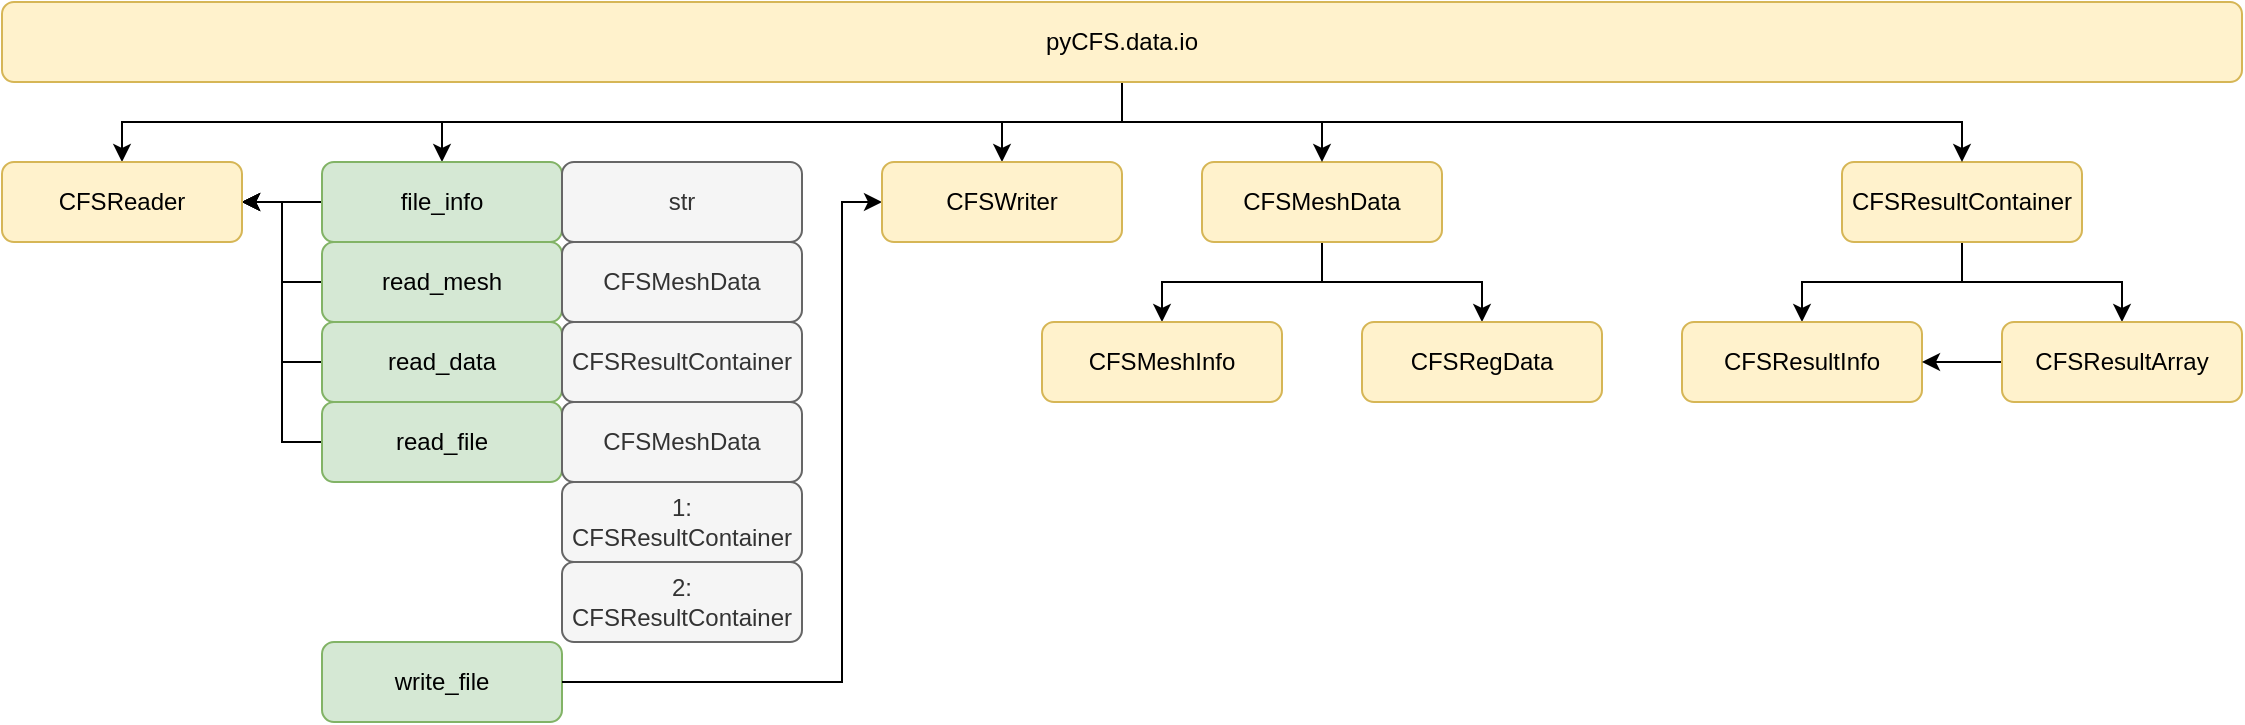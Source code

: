 <mxfile version="26.2.2" pages="6">
  <diagram name="Page-1" id="n-uOnRQJSQYgLCGN3B7m">
    <mxGraphModel dx="2491" dy="956" grid="1" gridSize="10" guides="1" tooltips="1" connect="1" arrows="1" fold="1" page="1" pageScale="1" pageWidth="827" pageHeight="1169" math="0" shadow="0">
      <root>
        <mxCell id="0" />
        <mxCell id="1" parent="0" />
        <mxCell id="wywL6DJeVPSTO96HJTAl-1" style="edgeStyle=orthogonalEdgeStyle;rounded=0;orthogonalLoop=1;jettySize=auto;html=1;exitX=0.5;exitY=1;exitDx=0;exitDy=0;entryX=0.5;entryY=0;entryDx=0;entryDy=0;" parent="1" source="wywL6DJeVPSTO96HJTAl-3" target="wywL6DJeVPSTO96HJTAl-4" edge="1">
          <mxGeometry relative="1" as="geometry" />
        </mxCell>
        <mxCell id="wywL6DJeVPSTO96HJTAl-2" style="edgeStyle=orthogonalEdgeStyle;rounded=0;orthogonalLoop=1;jettySize=auto;html=1;exitX=0.5;exitY=1;exitDx=0;exitDy=0;entryX=0.5;entryY=0;entryDx=0;entryDy=0;" parent="1" source="wywL6DJeVPSTO96HJTAl-3" target="wywL6DJeVPSTO96HJTAl-5" edge="1">
          <mxGeometry relative="1" as="geometry" />
        </mxCell>
        <mxCell id="wywL6DJeVPSTO96HJTAl-3" value="CFSMeshData" style="rounded=1;whiteSpace=wrap;html=1;fillColor=#fff2cc;strokeColor=#d6b656;" parent="1" vertex="1">
          <mxGeometry x="240" y="240" width="120" height="40" as="geometry" />
        </mxCell>
        <mxCell id="wywL6DJeVPSTO96HJTAl-4" value="CFSMeshInfo" style="rounded=1;whiteSpace=wrap;html=1;fillColor=#fff2cc;strokeColor=#d6b656;" parent="1" vertex="1">
          <mxGeometry x="160" y="320" width="120" height="40" as="geometry" />
        </mxCell>
        <mxCell id="wywL6DJeVPSTO96HJTAl-5" value="CFSRegData" style="rounded=1;whiteSpace=wrap;html=1;fillColor=#fff2cc;strokeColor=#d6b656;" parent="1" vertex="1">
          <mxGeometry x="320" y="320" width="120" height="40" as="geometry" />
        </mxCell>
        <mxCell id="wywL6DJeVPSTO96HJTAl-6" style="edgeStyle=orthogonalEdgeStyle;rounded=0;orthogonalLoop=1;jettySize=auto;html=1;exitX=0.5;exitY=1;exitDx=0;exitDy=0;entryX=0.5;entryY=0;entryDx=0;entryDy=0;" parent="1" source="wywL6DJeVPSTO96HJTAl-8" target="wywL6DJeVPSTO96HJTAl-9" edge="1">
          <mxGeometry relative="1" as="geometry" />
        </mxCell>
        <mxCell id="wywL6DJeVPSTO96HJTAl-7" style="edgeStyle=orthogonalEdgeStyle;rounded=0;orthogonalLoop=1;jettySize=auto;html=1;exitX=0.5;exitY=1;exitDx=0;exitDy=0;entryX=0.5;entryY=0;entryDx=0;entryDy=0;" parent="1" source="wywL6DJeVPSTO96HJTAl-8" target="wywL6DJeVPSTO96HJTAl-10" edge="1">
          <mxGeometry relative="1" as="geometry" />
        </mxCell>
        <mxCell id="wywL6DJeVPSTO96HJTAl-8" value="CFSResultContainer" style="rounded=1;whiteSpace=wrap;html=1;fillColor=#fff2cc;strokeColor=#d6b656;" parent="1" vertex="1">
          <mxGeometry x="560" y="240" width="120" height="40" as="geometry" />
        </mxCell>
        <mxCell id="wywL6DJeVPSTO96HJTAl-9" value="CFSResultInfo" style="rounded=1;whiteSpace=wrap;html=1;fillColor=#fff2cc;strokeColor=#d6b656;" parent="1" vertex="1">
          <mxGeometry x="480" y="320" width="120" height="40" as="geometry" />
        </mxCell>
        <mxCell id="w_Qk7MHp3nJCzJDbJjdV-1" style="edgeStyle=orthogonalEdgeStyle;rounded=0;orthogonalLoop=1;jettySize=auto;html=1;" parent="1" source="wywL6DJeVPSTO96HJTAl-10" target="wywL6DJeVPSTO96HJTAl-9" edge="1">
          <mxGeometry relative="1" as="geometry" />
        </mxCell>
        <mxCell id="wywL6DJeVPSTO96HJTAl-10" value="CFSResultArray" style="rounded=1;whiteSpace=wrap;html=1;fillColor=#fff2cc;strokeColor=#d6b656;" parent="1" vertex="1">
          <mxGeometry x="640" y="320" width="120" height="40" as="geometry" />
        </mxCell>
        <mxCell id="0itEbcgk4ndk5ZvENqlm-25" style="edgeStyle=orthogonalEdgeStyle;rounded=0;orthogonalLoop=1;jettySize=auto;html=1;" edge="1" parent="1" source="ZYhyNqsm_ARG4VuGyyVV-1" target="0itEbcgk4ndk5ZvENqlm-23">
          <mxGeometry relative="1" as="geometry" />
        </mxCell>
        <mxCell id="0itEbcgk4ndk5ZvENqlm-26" style="edgeStyle=orthogonalEdgeStyle;rounded=0;orthogonalLoop=1;jettySize=auto;html=1;" edge="1" parent="1" source="ZYhyNqsm_ARG4VuGyyVV-1" target="0itEbcgk4ndk5ZvENqlm-22">
          <mxGeometry relative="1" as="geometry" />
        </mxCell>
        <mxCell id="0itEbcgk4ndk5ZvENqlm-27" style="edgeStyle=orthogonalEdgeStyle;rounded=0;orthogonalLoop=1;jettySize=auto;html=1;" edge="1" parent="1" source="ZYhyNqsm_ARG4VuGyyVV-1" target="0itEbcgk4ndk5ZvENqlm-2">
          <mxGeometry relative="1" as="geometry" />
        </mxCell>
        <mxCell id="0itEbcgk4ndk5ZvENqlm-36" style="edgeStyle=orthogonalEdgeStyle;rounded=0;orthogonalLoop=1;jettySize=auto;html=1;" edge="1" parent="1" source="ZYhyNqsm_ARG4VuGyyVV-1" target="wywL6DJeVPSTO96HJTAl-3">
          <mxGeometry relative="1" as="geometry" />
        </mxCell>
        <mxCell id="0itEbcgk4ndk5ZvENqlm-37" style="edgeStyle=orthogonalEdgeStyle;rounded=0;orthogonalLoop=1;jettySize=auto;html=1;" edge="1" parent="1" source="ZYhyNqsm_ARG4VuGyyVV-1" target="wywL6DJeVPSTO96HJTAl-8">
          <mxGeometry relative="1" as="geometry" />
        </mxCell>
        <mxCell id="ZYhyNqsm_ARG4VuGyyVV-1" value="pyCFS.data.io" style="rounded=1;whiteSpace=wrap;html=1;fillColor=#fff2cc;strokeColor=#d6b656;" vertex="1" parent="1">
          <mxGeometry x="-360" y="160" width="1120" height="40" as="geometry" />
        </mxCell>
        <mxCell id="0itEbcgk4ndk5ZvENqlm-31" style="edgeStyle=orthogonalEdgeStyle;rounded=0;orthogonalLoop=1;jettySize=auto;html=1;" edge="1" parent="1" source="ZYhyNqsm_ARG4VuGyyVV-3" target="0itEbcgk4ndk5ZvENqlm-22">
          <mxGeometry relative="1" as="geometry">
            <Array as="points">
              <mxPoint x="-220" y="380" />
              <mxPoint x="-220" y="260" />
            </Array>
          </mxGeometry>
        </mxCell>
        <mxCell id="ZYhyNqsm_ARG4VuGyyVV-3" value="read_file" style="rounded=1;whiteSpace=wrap;html=1;fillColor=#d5e8d4;strokeColor=#82b366;" vertex="1" parent="1">
          <mxGeometry x="-200" y="360" width="120" height="40" as="geometry" />
        </mxCell>
        <mxCell id="0itEbcgk4ndk5ZvENqlm-1" value="CFSMeshData" style="rounded=1;whiteSpace=wrap;html=1;fillColor=#f5f5f5;fontColor=#333333;strokeColor=#666666;" vertex="1" parent="1">
          <mxGeometry x="-80" y="360" width="120" height="40" as="geometry" />
        </mxCell>
        <mxCell id="0itEbcgk4ndk5ZvENqlm-28" style="edgeStyle=orthogonalEdgeStyle;rounded=0;orthogonalLoop=1;jettySize=auto;html=1;" edge="1" parent="1" source="0itEbcgk4ndk5ZvENqlm-2" target="0itEbcgk4ndk5ZvENqlm-22">
          <mxGeometry relative="1" as="geometry" />
        </mxCell>
        <mxCell id="0itEbcgk4ndk5ZvENqlm-2" value="file_info" style="rounded=1;whiteSpace=wrap;html=1;fillColor=#d5e8d4;strokeColor=#82b366;" vertex="1" parent="1">
          <mxGeometry x="-200" y="240" width="120" height="40" as="geometry" />
        </mxCell>
        <mxCell id="0itEbcgk4ndk5ZvENqlm-29" style="edgeStyle=orthogonalEdgeStyle;rounded=0;orthogonalLoop=1;jettySize=auto;html=1;" edge="1" parent="1" source="0itEbcgk4ndk5ZvENqlm-4" target="0itEbcgk4ndk5ZvENqlm-22">
          <mxGeometry relative="1" as="geometry" />
        </mxCell>
        <mxCell id="0itEbcgk4ndk5ZvENqlm-4" value="read_mesh" style="rounded=1;whiteSpace=wrap;html=1;fillColor=#d5e8d4;strokeColor=#82b366;" vertex="1" parent="1">
          <mxGeometry x="-200" y="280" width="120" height="40" as="geometry" />
        </mxCell>
        <mxCell id="0itEbcgk4ndk5ZvENqlm-5" value="CFSMeshData" style="rounded=1;whiteSpace=wrap;html=1;fillColor=#f5f5f5;fontColor=#333333;strokeColor=#666666;" vertex="1" parent="1">
          <mxGeometry x="-80" y="280" width="120" height="40" as="geometry" />
        </mxCell>
        <mxCell id="0itEbcgk4ndk5ZvENqlm-30" style="edgeStyle=orthogonalEdgeStyle;rounded=0;orthogonalLoop=1;jettySize=auto;html=1;" edge="1" parent="1" source="0itEbcgk4ndk5ZvENqlm-6" target="0itEbcgk4ndk5ZvENqlm-22">
          <mxGeometry relative="1" as="geometry">
            <Array as="points">
              <mxPoint x="-220" y="340" />
              <mxPoint x="-220" y="260" />
            </Array>
          </mxGeometry>
        </mxCell>
        <mxCell id="0itEbcgk4ndk5ZvENqlm-6" value="read_data" style="rounded=1;whiteSpace=wrap;html=1;fillColor=#d5e8d4;strokeColor=#82b366;" vertex="1" parent="1">
          <mxGeometry x="-200" y="320" width="120" height="40" as="geometry" />
        </mxCell>
        <mxCell id="0itEbcgk4ndk5ZvENqlm-7" value="CFSResultContainer" style="rounded=1;whiteSpace=wrap;html=1;fillColor=#f5f5f5;fontColor=#333333;strokeColor=#666666;" vertex="1" parent="1">
          <mxGeometry x="-80" y="320" width="120" height="40" as="geometry" />
        </mxCell>
        <mxCell id="0itEbcgk4ndk5ZvENqlm-10" value="write_file" style="rounded=1;whiteSpace=wrap;html=1;fillColor=#d5e8d4;strokeColor=#82b366;" vertex="1" parent="1">
          <mxGeometry x="-200" y="480" width="120" height="40" as="geometry" />
        </mxCell>
        <mxCell id="0itEbcgk4ndk5ZvENqlm-12" value="1: CFSResultContainer" style="rounded=1;whiteSpace=wrap;html=1;fillColor=#f5f5f5;fontColor=#333333;strokeColor=#666666;" vertex="1" parent="1">
          <mxGeometry x="-80" y="400" width="120" height="40" as="geometry" />
        </mxCell>
        <mxCell id="0itEbcgk4ndk5ZvENqlm-13" value="2: CFSResultContainer" style="rounded=1;whiteSpace=wrap;html=1;fillColor=#f5f5f5;fontColor=#333333;strokeColor=#666666;" vertex="1" parent="1">
          <mxGeometry x="-80" y="440" width="120" height="40" as="geometry" />
        </mxCell>
        <mxCell id="0itEbcgk4ndk5ZvENqlm-22" value="CFSReader" style="rounded=1;whiteSpace=wrap;html=1;fillColor=#fff2cc;strokeColor=#d6b656;" vertex="1" parent="1">
          <mxGeometry x="-360" y="240" width="120" height="40" as="geometry" />
        </mxCell>
        <mxCell id="0itEbcgk4ndk5ZvENqlm-32" style="edgeStyle=orthogonalEdgeStyle;rounded=0;orthogonalLoop=1;jettySize=auto;html=1;exitX=1;exitY=0.5;exitDx=0;exitDy=0;" edge="1" parent="1" source="0itEbcgk4ndk5ZvENqlm-10" target="0itEbcgk4ndk5ZvENqlm-23">
          <mxGeometry relative="1" as="geometry">
            <Array as="points">
              <mxPoint x="60" y="500" />
              <mxPoint x="60" y="260" />
            </Array>
          </mxGeometry>
        </mxCell>
        <mxCell id="0itEbcgk4ndk5ZvENqlm-23" value="CFSWriter" style="rounded=1;whiteSpace=wrap;html=1;fillColor=#fff2cc;strokeColor=#d6b656;" vertex="1" parent="1">
          <mxGeometry x="80" y="240" width="120" height="40" as="geometry" />
        </mxCell>
        <mxCell id="0itEbcgk4ndk5ZvENqlm-3" value="str" style="rounded=1;whiteSpace=wrap;html=1;fillColor=#f5f5f5;fontColor=#333333;strokeColor=#666666;" vertex="1" parent="1">
          <mxGeometry x="-80" y="240" width="120" height="40" as="geometry" />
        </mxCell>
      </root>
    </mxGraphModel>
  </diagram>
  <diagram name="Page-2" id="U-yMwNKFBiQ4NfxOe8Bl">
    <mxGraphModel dx="1414" dy="813" grid="1" gridSize="10" guides="1" tooltips="1" connect="1" arrows="1" fold="1" page="1" pageScale="1" pageWidth="827" pageHeight="1169" math="0" shadow="0">
      <root>
        <mxCell id="0" />
        <mxCell id="1" parent="0" />
        <mxCell id="lhw6A8s5XD66u9EGGaQC-1" style="edgeStyle=orthogonalEdgeStyle;rounded=0;orthogonalLoop=1;jettySize=auto;html=1;exitX=0.5;exitY=1;exitDx=0;exitDy=0;entryX=0.5;entryY=0;entryDx=0;entryDy=0;" parent="1" source="lhw6A8s5XD66u9EGGaQC-6" target="lhw6A8s5XD66u9EGGaQC-7" edge="1">
          <mxGeometry relative="1" as="geometry" />
        </mxCell>
        <mxCell id="lhw6A8s5XD66u9EGGaQC-2" style="edgeStyle=orthogonalEdgeStyle;rounded=0;orthogonalLoop=1;jettySize=auto;html=1;exitX=0.5;exitY=1;exitDx=0;exitDy=0;entryX=0.5;entryY=0;entryDx=0;entryDy=0;" parent="1" source="lhw6A8s5XD66u9EGGaQC-6" target="lhw6A8s5XD66u9EGGaQC-8" edge="1">
          <mxGeometry relative="1" as="geometry" />
        </mxCell>
        <mxCell id="lhw6A8s5XD66u9EGGaQC-3" style="edgeStyle=orthogonalEdgeStyle;rounded=0;orthogonalLoop=1;jettySize=auto;html=1;exitX=0.5;exitY=1;exitDx=0;exitDy=0;entryX=0.5;entryY=0;entryDx=0;entryDy=0;" parent="1" source="lhw6A8s5XD66u9EGGaQC-6" target="lhw6A8s5XD66u9EGGaQC-13" edge="1">
          <mxGeometry relative="1" as="geometry" />
        </mxCell>
        <mxCell id="lhw6A8s5XD66u9EGGaQC-4" style="edgeStyle=orthogonalEdgeStyle;rounded=0;orthogonalLoop=1;jettySize=auto;html=1;exitX=0.5;exitY=1;exitDx=0;exitDy=0;entryX=0.5;entryY=0;entryDx=0;entryDy=0;" parent="1" source="lhw6A8s5XD66u9EGGaQC-6" target="lhw6A8s5XD66u9EGGaQC-14" edge="1">
          <mxGeometry relative="1" as="geometry" />
        </mxCell>
        <mxCell id="lhw6A8s5XD66u9EGGaQC-5" style="edgeStyle=orthogonalEdgeStyle;rounded=0;orthogonalLoop=1;jettySize=auto;html=1;exitX=0.5;exitY=1;exitDx=0;exitDy=0;entryX=0.5;entryY=0;entryDx=0;entryDy=0;" parent="1" source="lhw6A8s5XD66u9EGGaQC-6" target="lhw6A8s5XD66u9EGGaQC-15" edge="1">
          <mxGeometry relative="1" as="geometry" />
        </mxCell>
        <mxCell id="lhw6A8s5XD66u9EGGaQC-6" value="CFSMeshData object" style="rounded=1;whiteSpace=wrap;html=1;fillColor=#fff2cc;strokeColor=#d6b656;" parent="1" vertex="1">
          <mxGeometry x="120" y="280" width="760" height="40" as="geometry" />
        </mxCell>
        <mxCell id="lhw6A8s5XD66u9EGGaQC-7" value="MeshInfo" style="rounded=1;whiteSpace=wrap;html=1;fillColor=#ffe6cc;strokeColor=#d79b00;" parent="1" vertex="1">
          <mxGeometry x="120" y="360" width="120" height="40" as="geometry" />
        </mxCell>
        <mxCell id="lhw6A8s5XD66u9EGGaQC-8" value="Regions" style="rounded=1;whiteSpace=wrap;html=1;fillColor=#ffe6cc;strokeColor=#d79b00;" parent="1" vertex="1">
          <mxGeometry x="280" y="360" width="120" height="40" as="geometry" />
        </mxCell>
        <mxCell id="lhw6A8s5XD66u9EGGaQC-9" value="CFSMeshInfo" style="rounded=1;whiteSpace=wrap;html=1;fillColor=#f5f5f5;fontColor=#333333;strokeColor=#666666;" parent="1" vertex="1">
          <mxGeometry x="120" y="400" width="120" height="40" as="geometry" />
        </mxCell>
        <mxCell id="lhw6A8s5XD66u9EGGaQC-10" value="CFSRegData" style="rounded=1;whiteSpace=wrap;html=1;fillColor=#f5f5f5;fontColor=#333333;strokeColor=#666666;" parent="1" vertex="1">
          <mxGeometry x="280" y="400" width="120" height="40" as="geometry" />
        </mxCell>
        <mxCell id="lhw6A8s5XD66u9EGGaQC-11" value="CFSRegData" style="rounded=1;whiteSpace=wrap;html=1;fillColor=#f5f5f5;fontColor=#333333;strokeColor=#666666;" parent="1" vertex="1">
          <mxGeometry x="280" y="440" width="120" height="40" as="geometry" />
        </mxCell>
        <mxCell id="lhw6A8s5XD66u9EGGaQC-12" value="CFSRegData" style="rounded=1;whiteSpace=wrap;html=1;fillColor=#f5f5f5;fontColor=#333333;strokeColor=#666666;" parent="1" vertex="1">
          <mxGeometry x="280" y="480" width="120" height="40" as="geometry" />
        </mxCell>
        <mxCell id="lhw6A8s5XD66u9EGGaQC-13" value="Coordinates" style="rounded=1;whiteSpace=wrap;html=1;fillColor=#ffe6cc;strokeColor=#d79b00;" parent="1" vertex="1">
          <mxGeometry x="440" y="360" width="120" height="40" as="geometry" />
        </mxCell>
        <mxCell id="lhw6A8s5XD66u9EGGaQC-14" value="Connectivity" style="rounded=1;whiteSpace=wrap;html=1;fillColor=#ffe6cc;strokeColor=#d79b00;" parent="1" vertex="1">
          <mxGeometry x="600" y="360" width="120" height="40" as="geometry" />
        </mxCell>
        <mxCell id="lhw6A8s5XD66u9EGGaQC-15" value="Types" style="rounded=1;whiteSpace=wrap;html=1;fillColor=#ffe6cc;strokeColor=#d79b00;" parent="1" vertex="1">
          <mxGeometry x="760" y="360" width="120" height="40" as="geometry" />
        </mxCell>
        <mxCell id="lhw6A8s5XD66u9EGGaQC-16" value="numpy.ndarray" style="rounded=1;whiteSpace=wrap;html=1;fillColor=#f5f5f5;fontColor=#333333;strokeColor=#666666;" parent="1" vertex="1">
          <mxGeometry x="440" y="400" width="120" height="40" as="geometry" />
        </mxCell>
        <mxCell id="lhw6A8s5XD66u9EGGaQC-17" value="numpy.ndarray" style="rounded=1;whiteSpace=wrap;html=1;fillColor=#f5f5f5;fontColor=#333333;strokeColor=#666666;" parent="1" vertex="1">
          <mxGeometry x="600" y="400" width="120" height="40" as="geometry" />
        </mxCell>
        <mxCell id="lhw6A8s5XD66u9EGGaQC-18" value="numpy.ndarray" style="rounded=1;whiteSpace=wrap;html=1;fillColor=#f5f5f5;fontColor=#333333;strokeColor=#666666;" parent="1" vertex="1">
          <mxGeometry x="760" y="400" width="120" height="40" as="geometry" />
        </mxCell>
      </root>
    </mxGraphModel>
  </diagram>
  <diagram name="Page-3" id="O30-roGnCw6TU8FcY0AY">
    <mxGraphModel dx="1414" dy="813" grid="1" gridSize="10" guides="1" tooltips="1" connect="1" arrows="1" fold="1" page="1" pageScale="1" pageWidth="827" pageHeight="1169" math="0" shadow="0">
      <root>
        <mxCell id="0" />
        <mxCell id="1" parent="0" />
        <mxCell id="2R4-ejPmuQ6YGznsxVQb-1" style="edgeStyle=orthogonalEdgeStyle;rounded=0;orthogonalLoop=1;jettySize=auto;html=1;exitX=0.5;exitY=1;exitDx=0;exitDy=0;entryX=0.5;entryY=0;entryDx=0;entryDy=0;" parent="1" source="2R4-ejPmuQ6YGznsxVQb-6" target="2R4-ejPmuQ6YGznsxVQb-7" edge="1">
          <mxGeometry relative="1" as="geometry" />
        </mxCell>
        <mxCell id="2R4-ejPmuQ6YGznsxVQb-2" style="edgeStyle=orthogonalEdgeStyle;rounded=0;orthogonalLoop=1;jettySize=auto;html=1;exitX=0.5;exitY=1;exitDx=0;exitDy=0;entryX=0.5;entryY=0;entryDx=0;entryDy=0;" parent="1" source="2R4-ejPmuQ6YGznsxVQb-6" target="2R4-ejPmuQ6YGznsxVQb-8" edge="1">
          <mxGeometry relative="1" as="geometry" />
        </mxCell>
        <mxCell id="2R4-ejPmuQ6YGznsxVQb-3" style="edgeStyle=orthogonalEdgeStyle;rounded=0;orthogonalLoop=1;jettySize=auto;html=1;exitX=0.5;exitY=1;exitDx=0;exitDy=0;entryX=0.5;entryY=0;entryDx=0;entryDy=0;" parent="1" source="2R4-ejPmuQ6YGznsxVQb-6" target="2R4-ejPmuQ6YGznsxVQb-9" edge="1">
          <mxGeometry relative="1" as="geometry" />
        </mxCell>
        <mxCell id="2R4-ejPmuQ6YGznsxVQb-4" style="edgeStyle=orthogonalEdgeStyle;rounded=0;orthogonalLoop=1;jettySize=auto;html=1;exitX=0.5;exitY=1;exitDx=0;exitDy=0;entryX=0.5;entryY=0;entryDx=0;entryDy=0;" parent="1" source="2R4-ejPmuQ6YGznsxVQb-6" target="2R4-ejPmuQ6YGznsxVQb-10" edge="1">
          <mxGeometry relative="1" as="geometry" />
        </mxCell>
        <mxCell id="2R4-ejPmuQ6YGznsxVQb-5" style="edgeStyle=orthogonalEdgeStyle;rounded=0;orthogonalLoop=1;jettySize=auto;html=1;exitX=0.5;exitY=1;exitDx=0;exitDy=0;entryX=0.5;entryY=0;entryDx=0;entryDy=0;" parent="1" source="2R4-ejPmuQ6YGznsxVQb-6" target="2R4-ejPmuQ6YGznsxVQb-11" edge="1">
          <mxGeometry relative="1" as="geometry" />
        </mxCell>
        <mxCell id="2R4-ejPmuQ6YGznsxVQb-6" value="CFSRegData object" style="rounded=1;whiteSpace=wrap;html=1;fillColor=#fff2cc;strokeColor=#d6b656;" parent="1" vertex="1">
          <mxGeometry x="120" y="520" width="760" height="40" as="geometry" />
        </mxCell>
        <mxCell id="2R4-ejPmuQ6YGznsxVQb-7" value="Name" style="rounded=1;whiteSpace=wrap;html=1;fillColor=#ffe6cc;strokeColor=#d79b00;" parent="1" vertex="1">
          <mxGeometry x="120" y="600" width="120" height="40" as="geometry" />
        </mxCell>
        <mxCell id="2R4-ejPmuQ6YGznsxVQb-8" value="Nodes" style="rounded=1;whiteSpace=wrap;html=1;fillColor=#ffe6cc;strokeColor=#d79b00;" parent="1" vertex="1">
          <mxGeometry x="280" y="600" width="120" height="40" as="geometry" />
        </mxCell>
        <mxCell id="2R4-ejPmuQ6YGznsxVQb-9" value="Elements" style="rounded=1;whiteSpace=wrap;html=1;fillColor=#ffe6cc;strokeColor=#d79b00;" parent="1" vertex="1">
          <mxGeometry x="440" y="600" width="120" height="40" as="geometry" />
        </mxCell>
        <mxCell id="2R4-ejPmuQ6YGznsxVQb-10" value="Dimension" style="rounded=1;whiteSpace=wrap;html=1;fillColor=#ffe6cc;strokeColor=#d79b00;" parent="1" vertex="1">
          <mxGeometry x="600" y="600" width="120" height="40" as="geometry" />
        </mxCell>
        <mxCell id="2R4-ejPmuQ6YGznsxVQb-11" value="IsGroup" style="rounded=1;whiteSpace=wrap;html=1;fillColor=#ffe6cc;strokeColor=#d79b00;" parent="1" vertex="1">
          <mxGeometry x="760" y="600" width="120" height="40" as="geometry" />
        </mxCell>
        <mxCell id="2R4-ejPmuQ6YGznsxVQb-12" value="numpy.ndarray" style="rounded=1;whiteSpace=wrap;html=1;fillColor=#f5f5f5;fontColor=#333333;strokeColor=#666666;" parent="1" vertex="1">
          <mxGeometry x="280" y="640" width="120" height="40" as="geometry" />
        </mxCell>
        <mxCell id="2R4-ejPmuQ6YGznsxVQb-13" value="numpy.ndarray" style="rounded=1;whiteSpace=wrap;html=1;fillColor=#f5f5f5;fontColor=#333333;strokeColor=#666666;" parent="1" vertex="1">
          <mxGeometry x="440" y="640" width="120" height="40" as="geometry" />
        </mxCell>
        <mxCell id="2R4-ejPmuQ6YGznsxVQb-14" value="int" style="rounded=1;whiteSpace=wrap;html=1;fillColor=#f5f5f5;fontColor=#333333;strokeColor=#666666;" parent="1" vertex="1">
          <mxGeometry x="600" y="640" width="120" height="40" as="geometry" />
        </mxCell>
        <mxCell id="2R4-ejPmuQ6YGznsxVQb-15" value="bool" style="rounded=1;whiteSpace=wrap;html=1;fillColor=#f5f5f5;fontColor=#333333;strokeColor=#666666;" parent="1" vertex="1">
          <mxGeometry x="760" y="640" width="120" height="40" as="geometry" />
        </mxCell>
        <mxCell id="2R4-ejPmuQ6YGznsxVQb-16" value="str" style="rounded=1;whiteSpace=wrap;html=1;fillColor=#f5f5f5;fontColor=#333333;strokeColor=#666666;" parent="1" vertex="1">
          <mxGeometry x="120" y="640" width="120" height="40" as="geometry" />
        </mxCell>
      </root>
    </mxGraphModel>
  </diagram>
  <diagram name="Page-4" id="snGbXUzyqROLpXZz_zbO">
    <mxGraphModel dx="1414" dy="-356" grid="1" gridSize="10" guides="1" tooltips="1" connect="1" arrows="1" fold="1" page="1" pageScale="1" pageWidth="827" pageHeight="1169" math="0" shadow="0">
      <root>
        <mxCell id="0" />
        <mxCell id="1" parent="0" />
        <mxCell id="rZRJt_9YZqW8NxeU_I9Z-1" style="edgeStyle=orthogonalEdgeStyle;rounded=0;orthogonalLoop=1;jettySize=auto;html=1;exitX=0.5;exitY=1;exitDx=0;exitDy=0;entryX=0.5;entryY=0;entryDx=0;entryDy=0;" parent="1" source="rZRJt_9YZqW8NxeU_I9Z-6" target="rZRJt_9YZqW8NxeU_I9Z-9" edge="1">
          <mxGeometry relative="1" as="geometry" />
        </mxCell>
        <mxCell id="rZRJt_9YZqW8NxeU_I9Z-2" style="edgeStyle=orthogonalEdgeStyle;rounded=0;orthogonalLoop=1;jettySize=auto;html=1;exitX=0.5;exitY=1;exitDx=0;exitDy=0;entryX=0.5;entryY=0;entryDx=0;entryDy=0;" parent="1" source="rZRJt_9YZqW8NxeU_I9Z-6" target="rZRJt_9YZqW8NxeU_I9Z-8" edge="1">
          <mxGeometry relative="1" as="geometry" />
        </mxCell>
        <mxCell id="rZRJt_9YZqW8NxeU_I9Z-3" style="edgeStyle=orthogonalEdgeStyle;rounded=0;orthogonalLoop=1;jettySize=auto;html=1;exitX=0.5;exitY=1;exitDx=0;exitDy=0;" parent="1" source="rZRJt_9YZqW8NxeU_I9Z-6" target="rZRJt_9YZqW8NxeU_I9Z-10" edge="1">
          <mxGeometry relative="1" as="geometry" />
        </mxCell>
        <mxCell id="rZRJt_9YZqW8NxeU_I9Z-4" style="edgeStyle=orthogonalEdgeStyle;rounded=0;orthogonalLoop=1;jettySize=auto;html=1;exitX=0.5;exitY=1;exitDx=0;exitDy=0;" parent="1" source="rZRJt_9YZqW8NxeU_I9Z-6" target="rZRJt_9YZqW8NxeU_I9Z-11" edge="1">
          <mxGeometry relative="1" as="geometry" />
        </mxCell>
        <mxCell id="rZRJt_9YZqW8NxeU_I9Z-5" style="edgeStyle=orthogonalEdgeStyle;rounded=0;orthogonalLoop=1;jettySize=auto;html=1;exitX=0.5;exitY=1;exitDx=0;exitDy=0;entryX=0.5;entryY=0;entryDx=0;entryDy=0;" parent="1" source="rZRJt_9YZqW8NxeU_I9Z-6" target="rZRJt_9YZqW8NxeU_I9Z-12" edge="1">
          <mxGeometry relative="1" as="geometry" />
        </mxCell>
        <mxCell id="rZRJt_9YZqW8NxeU_I9Z-6" value="CFSResultContainer object" style="rounded=1;whiteSpace=wrap;html=1;fillColor=#fff2cc;strokeColor=#d6b656;" parent="1" vertex="1">
          <mxGeometry x="40" y="1280" width="760" height="40" as="geometry" />
        </mxCell>
        <mxCell id="rZRJt_9YZqW8NxeU_I9Z-7" value="cfs_analysis_type" style="rounded=1;whiteSpace=wrap;html=1;fillColor=#f5f5f5;fontColor=#333333;strokeColor=#666666;" parent="1" vertex="1">
          <mxGeometry x="200" y="1400" width="120" height="40" as="geometry" />
        </mxCell>
        <mxCell id="rZRJt_9YZqW8NxeU_I9Z-8" value="MultiStepID" style="rounded=1;whiteSpace=wrap;html=1;fillColor=#e1d5e7;strokeColor=#9673a6;" parent="1" vertex="1">
          <mxGeometry x="360" y="1360" width="120" height="40" as="geometry" />
        </mxCell>
        <mxCell id="rZRJt_9YZqW8NxeU_I9Z-9" value="AnalysisType" style="rounded=1;whiteSpace=wrap;html=1;fillColor=#e1d5e7;strokeColor=#9673a6;" parent="1" vertex="1">
          <mxGeometry x="200" y="1360" width="120" height="40" as="geometry" />
        </mxCell>
        <mxCell id="rZRJt_9YZqW8NxeU_I9Z-10" value="Data" style="rounded=1;whiteSpace=wrap;html=1;fillColor=#ffe6cc;strokeColor=#d79b00;" parent="1" vertex="1">
          <mxGeometry x="520" y="1360" width="120" height="40" as="geometry" />
        </mxCell>
        <mxCell id="rZRJt_9YZqW8NxeU_I9Z-11" value="ResultInfo" style="rounded=1;whiteSpace=wrap;html=1;fillColor=#e1d5e7;strokeColor=#9673a6;" parent="1" vertex="1">
          <mxGeometry x="680" y="1360" width="120" height="40" as="geometry" />
        </mxCell>
        <mxCell id="rZRJt_9YZqW8NxeU_I9Z-12" value="StepValues" style="rounded=1;whiteSpace=wrap;html=1;fillColor=#e1d5e7;strokeColor=#9673a6;" parent="1" vertex="1">
          <mxGeometry x="40" y="1360" width="120" height="40" as="geometry" />
        </mxCell>
        <mxCell id="rZRJt_9YZqW8NxeU_I9Z-13" value="int" style="rounded=1;whiteSpace=wrap;html=1;fillColor=#f5f5f5;fontColor=#333333;strokeColor=#666666;" parent="1" vertex="1">
          <mxGeometry x="360" y="1400" width="120" height="40" as="geometry" />
        </mxCell>
        <mxCell id="rZRJt_9YZqW8NxeU_I9Z-14" value="numpy.ndarray" style="rounded=1;whiteSpace=wrap;html=1;fillColor=#f5f5f5;fontColor=#333333;strokeColor=#666666;" parent="1" vertex="1">
          <mxGeometry x="40" y="1400" width="120" height="40" as="geometry" />
        </mxCell>
        <mxCell id="ujUBKD78GGJjpfX00JOk-1" style="edgeStyle=orthogonalEdgeStyle;rounded=0;orthogonalLoop=1;jettySize=auto;html=1;entryX=0;entryY=0.5;entryDx=0;entryDy=0;" parent="1" source="rZRJt_9YZqW8NxeU_I9Z-15" target="rZRJt_9YZqW8NxeU_I9Z-16" edge="1">
          <mxGeometry relative="1" as="geometry" />
        </mxCell>
        <mxCell id="iOogUC2k497TPGEwJ-oi-8" style="edgeStyle=orthogonalEdgeStyle;rounded=0;orthogonalLoop=1;jettySize=auto;html=1;" edge="1" parent="1" source="rZRJt_9YZqW8NxeU_I9Z-15" target="rZRJt_9YZqW8NxeU_I9Z-13">
          <mxGeometry relative="1" as="geometry">
            <Array as="points">
              <mxPoint x="500" y="1420" />
              <mxPoint x="500" y="1580" />
              <mxPoint x="420" y="1580" />
            </Array>
          </mxGeometry>
        </mxCell>
        <mxCell id="rZRJt_9YZqW8NxeU_I9Z-15" value="CFSResultArray" style="rounded=1;whiteSpace=wrap;html=1;fillColor=#f5f5f5;fontColor=#333333;strokeColor=#666666;" parent="1" vertex="1">
          <mxGeometry x="520" y="1400" width="120" height="40" as="geometry" />
        </mxCell>
        <mxCell id="rZRJt_9YZqW8NxeU_I9Z-16" value="CFSResultInfo" style="rounded=1;whiteSpace=wrap;html=1;fillColor=#f5f5f5;fontColor=#333333;strokeColor=#666666;" parent="1" vertex="1">
          <mxGeometry x="680" y="1400" width="120" height="40" as="geometry" />
        </mxCell>
        <mxCell id="ujUBKD78GGJjpfX00JOk-2" style="edgeStyle=orthogonalEdgeStyle;rounded=0;orthogonalLoop=1;jettySize=auto;html=1;" parent="1" source="rZRJt_9YZqW8NxeU_I9Z-17" target="rZRJt_9YZqW8NxeU_I9Z-19" edge="1">
          <mxGeometry relative="1" as="geometry" />
        </mxCell>
        <mxCell id="iOogUC2k497TPGEwJ-oi-9" style="edgeStyle=orthogonalEdgeStyle;rounded=0;orthogonalLoop=1;jettySize=auto;html=1;" edge="1" parent="1" source="rZRJt_9YZqW8NxeU_I9Z-17" target="rZRJt_9YZqW8NxeU_I9Z-13">
          <mxGeometry relative="1" as="geometry">
            <Array as="points">
              <mxPoint x="500" y="1460" />
              <mxPoint x="500" y="1580" />
              <mxPoint x="420" y="1580" />
            </Array>
          </mxGeometry>
        </mxCell>
        <mxCell id="iOogUC2k497TPGEwJ-oi-12" style="edgeStyle=orthogonalEdgeStyle;rounded=0;orthogonalLoop=1;jettySize=auto;html=1;" edge="1" parent="1" source="rZRJt_9YZqW8NxeU_I9Z-17" target="iOogUC2k497TPGEwJ-oi-3">
          <mxGeometry relative="1" as="geometry">
            <Array as="points">
              <mxPoint x="500" y="1460" />
              <mxPoint x="500" y="1580" />
              <mxPoint x="180" y="1580" />
            </Array>
          </mxGeometry>
        </mxCell>
        <mxCell id="rZRJt_9YZqW8NxeU_I9Z-17" value="CFSResultArray" style="rounded=1;whiteSpace=wrap;html=1;fillColor=#f5f5f5;fontColor=#333333;strokeColor=#666666;" parent="1" vertex="1">
          <mxGeometry x="520" y="1440" width="120" height="40" as="geometry" />
        </mxCell>
        <mxCell id="ujUBKD78GGJjpfX00JOk-3" style="edgeStyle=orthogonalEdgeStyle;rounded=0;orthogonalLoop=1;jettySize=auto;html=1;" parent="1" source="rZRJt_9YZqW8NxeU_I9Z-18" target="rZRJt_9YZqW8NxeU_I9Z-20" edge="1">
          <mxGeometry relative="1" as="geometry" />
        </mxCell>
        <mxCell id="iOogUC2k497TPGEwJ-oi-10" style="edgeStyle=orthogonalEdgeStyle;rounded=0;orthogonalLoop=1;jettySize=auto;html=1;" edge="1" parent="1" source="rZRJt_9YZqW8NxeU_I9Z-18" target="rZRJt_9YZqW8NxeU_I9Z-13">
          <mxGeometry relative="1" as="geometry">
            <Array as="points">
              <mxPoint x="500" y="1500" />
              <mxPoint x="500" y="1580" />
              <mxPoint x="420" y="1580" />
            </Array>
          </mxGeometry>
        </mxCell>
        <mxCell id="iOogUC2k497TPGEwJ-oi-11" style="edgeStyle=orthogonalEdgeStyle;rounded=0;orthogonalLoop=1;jettySize=auto;html=1;" edge="1" parent="1" source="rZRJt_9YZqW8NxeU_I9Z-18" target="iOogUC2k497TPGEwJ-oi-1">
          <mxGeometry relative="1" as="geometry">
            <Array as="points">
              <mxPoint x="500" y="1500" />
              <mxPoint x="500" y="1580" />
              <mxPoint x="340" y="1580" />
            </Array>
          </mxGeometry>
        </mxCell>
        <mxCell id="iOogUC2k497TPGEwJ-oi-13" style="edgeStyle=orthogonalEdgeStyle;rounded=0;orthogonalLoop=1;jettySize=auto;html=1;" edge="1" parent="1" source="rZRJt_9YZqW8NxeU_I9Z-18" target="rZRJt_9YZqW8NxeU_I9Z-7">
          <mxGeometry relative="1" as="geometry">
            <Array as="points">
              <mxPoint x="500" y="1500" />
              <mxPoint x="500" y="1580" />
              <mxPoint x="260" y="1580" />
            </Array>
          </mxGeometry>
        </mxCell>
        <mxCell id="iOogUC2k497TPGEwJ-oi-14" style="edgeStyle=orthogonalEdgeStyle;rounded=0;orthogonalLoop=1;jettySize=auto;html=1;" edge="1" parent="1" source="rZRJt_9YZqW8NxeU_I9Z-18" target="rZRJt_9YZqW8NxeU_I9Z-14">
          <mxGeometry relative="1" as="geometry">
            <Array as="points">
              <mxPoint x="500" y="1500" />
              <mxPoint x="500" y="1580" />
              <mxPoint x="100" y="1580" />
            </Array>
          </mxGeometry>
        </mxCell>
        <mxCell id="rZRJt_9YZqW8NxeU_I9Z-18" value="CFSResultArray" style="rounded=1;whiteSpace=wrap;html=1;fillColor=#f5f5f5;fontColor=#333333;strokeColor=#666666;" parent="1" vertex="1">
          <mxGeometry x="520" y="1480" width="120" height="40" as="geometry" />
        </mxCell>
        <mxCell id="rZRJt_9YZqW8NxeU_I9Z-19" value="CFSResultInfo" style="rounded=1;whiteSpace=wrap;html=1;fillColor=#f5f5f5;fontColor=#333333;strokeColor=#666666;" parent="1" vertex="1">
          <mxGeometry x="680" y="1440" width="120" height="40" as="geometry" />
        </mxCell>
        <mxCell id="rZRJt_9YZqW8NxeU_I9Z-20" value="CFSResultInfo" style="rounded=1;whiteSpace=wrap;html=1;fillColor=#f5f5f5;fontColor=#333333;strokeColor=#666666;" parent="1" vertex="1">
          <mxGeometry x="680" y="1480" width="120" height="40" as="geometry" />
        </mxCell>
        <mxCell id="iOogUC2k497TPGEwJ-oi-1" value="List[str]" style="rounded=1;whiteSpace=wrap;html=1;fillColor=#f5f5f5;fontColor=#333333;strokeColor=#666666;" vertex="1" parent="1">
          <mxGeometry x="280" y="1500" width="120" height="40" as="geometry" />
        </mxCell>
        <mxCell id="iOogUC2k497TPGEwJ-oi-2" value="Regions" style="rounded=1;whiteSpace=wrap;html=1;fillColor=#e1d5e7;strokeColor=#9673a6;" vertex="1" parent="1">
          <mxGeometry x="280" y="1460" width="120" height="40" as="geometry" />
        </mxCell>
        <mxCell id="iOogUC2k497TPGEwJ-oi-3" value="List[str]" style="rounded=1;whiteSpace=wrap;html=1;fillColor=#f5f5f5;fontColor=#333333;strokeColor=#666666;" vertex="1" parent="1">
          <mxGeometry x="120" y="1500" width="120" height="40" as="geometry" />
        </mxCell>
        <mxCell id="iOogUC2k497TPGEwJ-oi-4" value="Quantities" style="rounded=1;whiteSpace=wrap;html=1;fillColor=#e1d5e7;strokeColor=#9673a6;" vertex="1" parent="1">
          <mxGeometry x="120" y="1460" width="120" height="40" as="geometry" />
        </mxCell>
      </root>
    </mxGraphModel>
  </diagram>
  <diagram name="Page-5" id="ncE-Dfe5Ryyy5GU6lVYT">
    <mxGraphModel dx="1414" dy="-356" grid="1" gridSize="10" guides="1" tooltips="1" connect="1" arrows="1" fold="1" page="1" pageScale="1" pageWidth="827" pageHeight="1169" math="0" shadow="0">
      <root>
        <mxCell id="0" />
        <mxCell id="1" parent="0" />
        <mxCell id="7zzRHOXIroybPSx4t4YR-43" style="edgeStyle=orthogonalEdgeStyle;rounded=0;orthogonalLoop=1;jettySize=auto;html=1;exitX=0.5;exitY=1;exitDx=0;exitDy=0;entryX=0.5;entryY=0;entryDx=0;entryDy=0;" parent="1" source="7zzRHOXIroybPSx4t4YR-6" target="7zzRHOXIroybPSx4t4YR-33" edge="1">
          <mxGeometry relative="1" as="geometry">
            <Array as="points">
              <mxPoint x="580" y="1260" />
              <mxPoint x="940" y="1260" />
            </Array>
          </mxGeometry>
        </mxCell>
        <mxCell id="7zzRHOXIroybPSx4t4YR-45" style="edgeStyle=orthogonalEdgeStyle;rounded=0;orthogonalLoop=1;jettySize=auto;html=1;exitX=0.5;exitY=1;exitDx=0;exitDy=0;entryX=0.5;entryY=0;entryDx=0;entryDy=0;" parent="1" source="7zzRHOXIroybPSx4t4YR-6" target="7zzRHOXIroybPSx4t4YR-35" edge="1">
          <mxGeometry relative="1" as="geometry">
            <Array as="points">
              <mxPoint x="580" y="1260" />
              <mxPoint x="220" y="1260" />
            </Array>
          </mxGeometry>
        </mxCell>
        <mxCell id="7zzRHOXIroybPSx4t4YR-46" style="edgeStyle=orthogonalEdgeStyle;rounded=0;orthogonalLoop=1;jettySize=auto;html=1;exitX=0.5;exitY=1;exitDx=0;exitDy=0;entryX=0.5;entryY=0;entryDx=0;entryDy=0;" parent="1" source="7zzRHOXIroybPSx4t4YR-6" target="7zzRHOXIroybPSx4t4YR-37" edge="1">
          <mxGeometry relative="1" as="geometry">
            <Array as="points">
              <mxPoint x="580" y="1260" />
              <mxPoint x="380" y="1260" />
            </Array>
          </mxGeometry>
        </mxCell>
        <mxCell id="7zzRHOXIroybPSx4t4YR-49" style="edgeStyle=orthogonalEdgeStyle;rounded=0;orthogonalLoop=1;jettySize=auto;html=1;exitX=0.5;exitY=1;exitDx=0;exitDy=0;entryX=0.5;entryY=0;entryDx=0;entryDy=0;" parent="1" source="7zzRHOXIroybPSx4t4YR-6" target="7zzRHOXIroybPSx4t4YR-9" edge="1">
          <mxGeometry relative="1" as="geometry" />
        </mxCell>
        <mxCell id="7zzRHOXIroybPSx4t4YR-50" style="edgeStyle=orthogonalEdgeStyle;rounded=0;orthogonalLoop=1;jettySize=auto;html=1;exitX=0.5;exitY=1;exitDx=0;exitDy=0;entryX=0.5;entryY=0;entryDx=0;entryDy=0;" parent="1" source="7zzRHOXIroybPSx4t4YR-6" target="7zzRHOXIroybPSx4t4YR-8" edge="1">
          <mxGeometry relative="1" as="geometry" />
        </mxCell>
        <mxCell id="7zzRHOXIroybPSx4t4YR-51" style="edgeStyle=orthogonalEdgeStyle;rounded=0;orthogonalLoop=1;jettySize=auto;html=1;exitX=0.5;exitY=1;exitDx=0;exitDy=0;entryX=0.5;entryY=0;entryDx=0;entryDy=0;" parent="1" source="7zzRHOXIroybPSx4t4YR-6" target="7zzRHOXIroybPSx4t4YR-10" edge="1">
          <mxGeometry relative="1" as="geometry" />
        </mxCell>
        <mxCell id="7zzRHOXIroybPSx4t4YR-52" style="edgeStyle=orthogonalEdgeStyle;rounded=0;orthogonalLoop=1;jettySize=auto;html=1;exitX=0.5;exitY=1;exitDx=0;exitDy=0;entryX=0.5;entryY=0;entryDx=0;entryDy=0;" parent="1" source="7zzRHOXIroybPSx4t4YR-6" target="7zzRHOXIroybPSx4t4YR-23" edge="1">
          <mxGeometry relative="1" as="geometry" />
        </mxCell>
        <mxCell id="7zzRHOXIroybPSx4t4YR-53" style="edgeStyle=orthogonalEdgeStyle;rounded=0;orthogonalLoop=1;jettySize=auto;html=1;exitX=0.5;exitY=1;exitDx=0;exitDy=0;entryX=0.5;entryY=0;entryDx=0;entryDy=0;" parent="1" source="7zzRHOXIroybPSx4t4YR-6" target="7zzRHOXIroybPSx4t4YR-25" edge="1">
          <mxGeometry relative="1" as="geometry" />
        </mxCell>
        <mxCell id="nPS9NGVsApgSVucQxBJS-3" style="edgeStyle=orthogonalEdgeStyle;rounded=0;orthogonalLoop=1;jettySize=auto;html=1;" parent="1" source="7zzRHOXIroybPSx4t4YR-6" target="nPS9NGVsApgSVucQxBJS-1" edge="1">
          <mxGeometry relative="1" as="geometry">
            <Array as="points">
              <mxPoint x="580" y="1260" />
              <mxPoint x="1020" y="1260" />
            </Array>
          </mxGeometry>
        </mxCell>
        <mxCell id="nPS9NGVsApgSVucQxBJS-6" style="edgeStyle=orthogonalEdgeStyle;rounded=0;orthogonalLoop=1;jettySize=auto;html=1;" parent="1" source="7zzRHOXIroybPSx4t4YR-6" target="nPS9NGVsApgSVucQxBJS-4" edge="1">
          <mxGeometry relative="1" as="geometry">
            <Array as="points">
              <mxPoint x="580" y="1260" />
              <mxPoint x="860" y="1260" />
            </Array>
          </mxGeometry>
        </mxCell>
        <mxCell id="4SoNAwPLv0iioXlWI00t-11" style="edgeStyle=orthogonalEdgeStyle;rounded=0;orthogonalLoop=1;jettySize=auto;html=1;" edge="1" parent="1" source="7zzRHOXIroybPSx4t4YR-6" target="7zzRHOXIroybPSx4t4YR-39">
          <mxGeometry relative="1" as="geometry">
            <Array as="points">
              <mxPoint x="580" y="1260" />
              <mxPoint x="540" y="1260" />
            </Array>
          </mxGeometry>
        </mxCell>
        <mxCell id="4SoNAwPLv0iioXlWI00t-12" style="edgeStyle=orthogonalEdgeStyle;rounded=0;orthogonalLoop=1;jettySize=auto;html=1;entryX=0.5;entryY=0;entryDx=0;entryDy=0;" edge="1" parent="1" source="7zzRHOXIroybPSx4t4YR-6" target="7zzRHOXIroybPSx4t4YR-41">
          <mxGeometry relative="1" as="geometry">
            <Array as="points">
              <mxPoint x="580" y="1260" />
              <mxPoint x="700" y="1260" />
            </Array>
          </mxGeometry>
        </mxCell>
        <mxCell id="7zzRHOXIroybPSx4t4YR-6" value="CFSResultArray object" style="rounded=1;whiteSpace=wrap;html=1;fillColor=#fff2cc;strokeColor=#d6b656;" parent="1" vertex="1">
          <mxGeometry x="240" y="1200" width="680" height="40" as="geometry" />
        </mxCell>
        <mxCell id="2krsFsjBcK18qtd2ILgW-1" style="edgeStyle=orthogonalEdgeStyle;rounded=0;orthogonalLoop=1;jettySize=auto;html=1;" edge="1" parent="1" source="7zzRHOXIroybPSx4t4YR-7" target="7zzRHOXIroybPSx4t4YR-15">
          <mxGeometry relative="1" as="geometry" />
        </mxCell>
        <mxCell id="4SoNAwPLv0iioXlWI00t-7" style="edgeStyle=orthogonalEdgeStyle;rounded=0;orthogonalLoop=1;jettySize=auto;html=1;" edge="1" parent="1" source="7zzRHOXIroybPSx4t4YR-7" target="7zzRHOXIroybPSx4t4YR-42">
          <mxGeometry relative="1" as="geometry">
            <Array as="points">
              <mxPoint x="460" y="1500" />
              <mxPoint x="860" y="1500" />
            </Array>
          </mxGeometry>
        </mxCell>
        <mxCell id="7zzRHOXIroybPSx4t4YR-7" value="cfs_analysis_type" style="rounded=1;whiteSpace=wrap;html=1;fillColor=#f5f5f5;fontColor=#333333;strokeColor=#666666;" parent="1" vertex="1">
          <mxGeometry x="400" y="1320" width="120" height="40" as="geometry" />
        </mxCell>
        <mxCell id="7zzRHOXIroybPSx4t4YR-8" value="DimNames" style="rounded=1;whiteSpace=wrap;html=1;fillColor=#ffe6cc;strokeColor=#000000;gradientColor=light-dark(#E1D5E7,#EDEDED);gradientDirection=east;" parent="1" vertex="1">
          <mxGeometry x="80" y="1280" width="120" height="40" as="geometry" />
        </mxCell>
        <mxCell id="7zzRHOXIroybPSx4t4YR-9" value="AnalysisType" style="rounded=1;whiteSpace=wrap;html=1;fillColor=#ffe6cc;strokeColor=#d79b00;" parent="1" vertex="1">
          <mxGeometry x="400" y="1280" width="120" height="40" as="geometry" />
        </mxCell>
        <mxCell id="7zzRHOXIroybPSx4t4YR-10" value="IsComplex" style="rounded=1;whiteSpace=wrap;html=1;fillColor=#ffe6cc;strokeColor=#000000;gradientColor=#E1D5E7;gradientDirection=east;" parent="1" vertex="1">
          <mxGeometry x="240" y="1280" width="120" height="40" as="geometry" />
        </mxCell>
        <mxCell id="4SoNAwPLv0iioXlWI00t-1" style="edgeStyle=orthogonalEdgeStyle;rounded=0;orthogonalLoop=1;jettySize=auto;html=1;" edge="1" parent="1" source="7zzRHOXIroybPSx4t4YR-13" target="7zzRHOXIroybPSx4t4YR-42">
          <mxGeometry relative="1" as="geometry">
            <Array as="points">
              <mxPoint x="140" y="1500" />
              <mxPoint x="860" y="1500" />
            </Array>
          </mxGeometry>
        </mxCell>
        <mxCell id="7zzRHOXIroybPSx4t4YR-13" value="List[str]" style="rounded=1;whiteSpace=wrap;html=1;fillColor=#f5f5f5;fontColor=#333333;strokeColor=#666666;" parent="1" vertex="1">
          <mxGeometry x="80" y="1320" width="120" height="40" as="geometry" />
        </mxCell>
        <mxCell id="4SoNAwPLv0iioXlWI00t-8" style="edgeStyle=orthogonalEdgeStyle;rounded=0;orthogonalLoop=1;jettySize=auto;html=1;" edge="1" parent="1" source="7zzRHOXIroybPSx4t4YR-15" target="7zzRHOXIroybPSx4t4YR-42">
          <mxGeometry relative="1" as="geometry">
            <Array as="points">
              <mxPoint x="300" y="1500" />
              <mxPoint x="860" y="1500" />
            </Array>
          </mxGeometry>
        </mxCell>
        <mxCell id="7zzRHOXIroybPSx4t4YR-15" value="bool" style="rounded=1;whiteSpace=wrap;html=1;fillColor=#f5f5f5;fontColor=#333333;strokeColor=#666666;" parent="1" vertex="1">
          <mxGeometry x="240" y="1320" width="120" height="40" as="geometry" />
        </mxCell>
        <mxCell id="7zzRHOXIroybPSx4t4YR-22" value="Inheritage" style="edgeStyle=orthogonalEdgeStyle;rounded=0;orthogonalLoop=1;jettySize=auto;html=1;exitX=0.5;exitY=0;exitDx=0;exitDy=0;entryX=0.5;entryY=0;entryDx=0;entryDy=0;dashed=1;" parent="1" source="7zzRHOXIroybPSx4t4YR-21" target="7zzRHOXIroybPSx4t4YR-6" edge="1">
          <mxGeometry x="-0.182" relative="1" as="geometry">
            <mxPoint as="offset" />
          </mxGeometry>
        </mxCell>
        <mxCell id="7zzRHOXIroybPSx4t4YR-21" value="numpy.ndarray" style="rounded=1;whiteSpace=wrap;html=1;fillColor=#f5f5f5;fontColor=#333333;strokeColor=#666666;" parent="1" vertex="1">
          <mxGeometry x="80" y="1200" width="120" height="40" as="geometry" />
        </mxCell>
        <mxCell id="7zzRHOXIroybPSx4t4YR-23" value="MultiStepID" style="rounded=1;whiteSpace=wrap;html=1;fillColor=#ffe6cc;strokeColor=#d79b00;" parent="1" vertex="1">
          <mxGeometry x="560" y="1280" width="120" height="40" as="geometry" />
        </mxCell>
        <mxCell id="4SoNAwPLv0iioXlWI00t-5" style="edgeStyle=orthogonalEdgeStyle;rounded=0;orthogonalLoop=1;jettySize=auto;html=1;" edge="1" parent="1" source="7zzRHOXIroybPSx4t4YR-24" target="7zzRHOXIroybPSx4t4YR-42">
          <mxGeometry relative="1" as="geometry">
            <Array as="points">
              <mxPoint x="620" y="1500" />
              <mxPoint x="860" y="1500" />
            </Array>
          </mxGeometry>
        </mxCell>
        <mxCell id="7zzRHOXIroybPSx4t4YR-24" value="int" style="rounded=1;whiteSpace=wrap;html=1;fillColor=#f5f5f5;fontColor=#333333;strokeColor=#666666;" parent="1" vertex="1">
          <mxGeometry x="560" y="1320" width="120" height="40" as="geometry" />
        </mxCell>
        <mxCell id="7zzRHOXIroybPSx4t4YR-25" value="Quantity" style="rounded=1;whiteSpace=wrap;html=1;fillColor=#ffe6cc;strokeColor=#d79b00;" parent="1" vertex="1">
          <mxGeometry x="720" y="1280" width="120" height="40" as="geometry" />
        </mxCell>
        <mxCell id="4SoNAwPLv0iioXlWI00t-6" style="edgeStyle=orthogonalEdgeStyle;rounded=0;orthogonalLoop=1;jettySize=auto;html=1;" edge="1" parent="1" source="7zzRHOXIroybPSx4t4YR-26" target="7zzRHOXIroybPSx4t4YR-42">
          <mxGeometry relative="1" as="geometry">
            <Array as="points">
              <mxPoint x="780" y="1500" />
              <mxPoint x="860" y="1500" />
            </Array>
          </mxGeometry>
        </mxCell>
        <mxCell id="7zzRHOXIroybPSx4t4YR-26" value="str" style="rounded=1;whiteSpace=wrap;html=1;fillColor=#f5f5f5;fontColor=#333333;strokeColor=#666666;" parent="1" vertex="1">
          <mxGeometry x="720" y="1320" width="120" height="40" as="geometry" />
        </mxCell>
        <mxCell id="7zzRHOXIroybPSx4t4YR-33" value="Region" style="rounded=1;whiteSpace=wrap;html=1;fillColor=#ffe6cc;strokeColor=#d79b00;" parent="1" vertex="1">
          <mxGeometry x="880" y="1280" width="120" height="40" as="geometry" />
        </mxCell>
        <mxCell id="4SoNAwPLv0iioXlWI00t-2" style="edgeStyle=orthogonalEdgeStyle;rounded=0;orthogonalLoop=1;jettySize=auto;html=1;" edge="1" parent="1" source="7zzRHOXIroybPSx4t4YR-34" target="7zzRHOXIroybPSx4t4YR-42">
          <mxGeometry relative="1" as="geometry">
            <Array as="points">
              <mxPoint x="220" y="1500" />
              <mxPoint x="860" y="1500" />
            </Array>
          </mxGeometry>
        </mxCell>
        <mxCell id="7zzRHOXIroybPSx4t4YR-34" value="cfs_analysis_type" style="rounded=1;whiteSpace=wrap;html=1;fillColor=#f5f5f5;fontColor=#333333;strokeColor=#666666;" parent="1" vertex="1">
          <mxGeometry x="880" y="1320" width="120" height="40" as="geometry" />
        </mxCell>
        <mxCell id="7zzRHOXIroybPSx4t4YR-35" value="ResType" style="rounded=1;whiteSpace=wrap;html=1;fillColor=#ffe6cc;strokeColor=#d79b00;" parent="1" vertex="1">
          <mxGeometry x="160" y="1400" width="120" height="40" as="geometry" />
        </mxCell>
        <mxCell id="4SoNAwPLv0iioXlWI00t-3" style="edgeStyle=orthogonalEdgeStyle;rounded=0;orthogonalLoop=1;jettySize=auto;html=1;" edge="1" parent="1" source="7zzRHOXIroybPSx4t4YR-36" target="7zzRHOXIroybPSx4t4YR-42">
          <mxGeometry relative="1" as="geometry">
            <Array as="points">
              <mxPoint x="380" y="1500" />
              <mxPoint x="860" y="1500" />
            </Array>
          </mxGeometry>
        </mxCell>
        <mxCell id="7zzRHOXIroybPSx4t4YR-36" value="cfs_result_type" style="rounded=1;whiteSpace=wrap;html=1;fillColor=#f5f5f5;fontColor=#333333;strokeColor=#666666;" parent="1" vertex="1">
          <mxGeometry x="160" y="1440" width="120" height="40" as="geometry" />
        </mxCell>
        <mxCell id="7zzRHOXIroybPSx4t4YR-37" value="StepValues" style="rounded=1;whiteSpace=wrap;html=1;fillColor=#ffe6cc;strokeColor=#d79b00;" parent="1" vertex="1">
          <mxGeometry x="320" y="1400" width="120" height="40" as="geometry" />
        </mxCell>
        <mxCell id="4SoNAwPLv0iioXlWI00t-4" style="edgeStyle=orthogonalEdgeStyle;rounded=0;orthogonalLoop=1;jettySize=auto;html=1;" edge="1" parent="1" source="7zzRHOXIroybPSx4t4YR-38" target="7zzRHOXIroybPSx4t4YR-42">
          <mxGeometry relative="1" as="geometry">
            <Array as="points">
              <mxPoint x="380" y="1500" />
              <mxPoint x="700" y="1500" />
            </Array>
          </mxGeometry>
        </mxCell>
        <mxCell id="4SoNAwPLv0iioXlWI00t-10" style="edgeStyle=orthogonalEdgeStyle;rounded=0;orthogonalLoop=1;jettySize=auto;html=1;" edge="1" parent="1" source="7zzRHOXIroybPSx4t4YR-38" target="7zzRHOXIroybPSx4t4YR-40">
          <mxGeometry relative="1" as="geometry">
            <Array as="points">
              <mxPoint x="540" y="1500" />
              <mxPoint x="700" y="1500" />
            </Array>
          </mxGeometry>
        </mxCell>
        <mxCell id="7zzRHOXIroybPSx4t4YR-38" value="numpy.ndarray" style="rounded=1;whiteSpace=wrap;html=1;fillColor=#f5f5f5;fontColor=#333333;strokeColor=#666666;" parent="1" vertex="1">
          <mxGeometry x="320" y="1440" width="120" height="40" as="geometry" />
        </mxCell>
        <mxCell id="7zzRHOXIroybPSx4t4YR-39" value="ResultInfo" style="rounded=1;whiteSpace=wrap;html=1;fillColor=#e1d5e7;strokeColor=#9673a6;" parent="1" vertex="1">
          <mxGeometry x="480" y="1400" width="120" height="40" as="geometry" />
        </mxCell>
        <mxCell id="7zzRHOXIroybPSx4t4YR-40" value="CFSResultInfo" style="rounded=1;whiteSpace=wrap;html=1;fillColor=#f5f5f5;fontColor=#333333;strokeColor=#666666;" parent="1" vertex="1">
          <mxGeometry x="480" y="1440" width="120" height="40" as="geometry" />
        </mxCell>
        <mxCell id="7zzRHOXIroybPSx4t4YR-41" value="MetaData" style="rounded=1;whiteSpace=wrap;html=1;fillColor=#e1d5e7;strokeColor=#9673a6;" parent="1" vertex="1">
          <mxGeometry x="640" y="1400" width="120" height="40" as="geometry" />
        </mxCell>
        <mxCell id="7zzRHOXIroybPSx4t4YR-42" value="dict" style="rounded=1;whiteSpace=wrap;html=1;fillColor=#f5f5f5;fontColor=#333333;strokeColor=#666666;" parent="1" vertex="1">
          <mxGeometry x="640" y="1440" width="120" height="40" as="geometry" />
        </mxCell>
        <mxCell id="nPS9NGVsApgSVucQxBJS-1" value="IsHistory" style="rounded=1;whiteSpace=wrap;html=1;fillColor=#e1d5e7;strokeColor=#9673a6;" parent="1" vertex="1">
          <mxGeometry x="960" y="1400" width="120" height="40" as="geometry" />
        </mxCell>
        <mxCell id="nPS9NGVsApgSVucQxBJS-2" value="bool" style="rounded=1;whiteSpace=wrap;html=1;fillColor=#f5f5f5;fontColor=#333333;strokeColor=#666666;" parent="1" vertex="1">
          <mxGeometry x="960" y="1440" width="120" height="40" as="geometry" />
        </mxCell>
        <mxCell id="nPS9NGVsApgSVucQxBJS-4" value="DataArray" style="rounded=1;whiteSpace=wrap;html=1;fillColor=#e1d5e7;strokeColor=#9673a6;" parent="1" vertex="1">
          <mxGeometry x="800" y="1400" width="120" height="40" as="geometry" />
        </mxCell>
        <mxCell id="nPS9NGVsApgSVucQxBJS-5" value="numpy.ndarray" style="rounded=1;whiteSpace=wrap;html=1;fillColor=#f5f5f5;fontColor=#333333;strokeColor=#666666;" parent="1" vertex="1">
          <mxGeometry x="800" y="1440" width="120" height="40" as="geometry" />
        </mxCell>
      </root>
    </mxGraphModel>
  </diagram>
  <diagram name="Page-6" id="kNyv_fxORjN5FyGAlmfK">
    <mxGraphModel dx="1434" dy="-347" grid="1" gridSize="10" guides="1" tooltips="1" connect="1" arrows="1" fold="1" page="1" pageScale="1" pageWidth="827" pageHeight="1169" math="0" shadow="0">
      <root>
        <mxCell id="0" />
        <mxCell id="1" parent="0" />
        <mxCell id="uLYA5za88xOzGnQeQRGK-1" style="edgeStyle=orthogonalEdgeStyle;rounded=0;orthogonalLoop=1;jettySize=auto;html=1;exitX=0.5;exitY=1;exitDx=0;exitDy=0;entryX=0.5;entryY=0;entryDx=0;entryDy=0;" edge="1" parent="1" source="uLYA5za88xOzGnQeQRGK-11" target="uLYA5za88xOzGnQeQRGK-24">
          <mxGeometry relative="1" as="geometry">
            <Array as="points">
              <mxPoint x="500" y="1260" />
              <mxPoint x="220" y="1260" />
            </Array>
          </mxGeometry>
        </mxCell>
        <mxCell id="uLYA5za88xOzGnQeQRGK-2" style="edgeStyle=orthogonalEdgeStyle;rounded=0;orthogonalLoop=1;jettySize=auto;html=1;exitX=0.5;exitY=1;exitDx=0;exitDy=0;entryX=0.5;entryY=0;entryDx=0;entryDy=0;" edge="1" parent="1" source="uLYA5za88xOzGnQeQRGK-11" target="uLYA5za88xOzGnQeQRGK-26">
          <mxGeometry relative="1" as="geometry">
            <Array as="points">
              <mxPoint x="500" y="1260" />
              <mxPoint x="380" y="1260" />
            </Array>
          </mxGeometry>
        </mxCell>
        <mxCell id="uLYA5za88xOzGnQeQRGK-3" style="edgeStyle=orthogonalEdgeStyle;rounded=0;orthogonalLoop=1;jettySize=auto;html=1;exitX=0.5;exitY=1;exitDx=0;exitDy=0;entryX=0.5;entryY=0;entryDx=0;entryDy=0;" edge="1" parent="1" source="uLYA5za88xOzGnQeQRGK-11" target="uLYA5za88xOzGnQeQRGK-28">
          <mxGeometry relative="1" as="geometry">
            <Array as="points">
              <mxPoint x="500" y="1260" />
              <mxPoint x="540" y="1260" />
            </Array>
          </mxGeometry>
        </mxCell>
        <mxCell id="uLYA5za88xOzGnQeQRGK-4" style="edgeStyle=orthogonalEdgeStyle;rounded=0;orthogonalLoop=1;jettySize=auto;html=1;exitX=0.5;exitY=1;exitDx=0;exitDy=0;entryX=0.5;entryY=0;entryDx=0;entryDy=0;" edge="1" parent="1" source="uLYA5za88xOzGnQeQRGK-11" target="uLYA5za88xOzGnQeQRGK-30">
          <mxGeometry relative="1" as="geometry">
            <Array as="points">
              <mxPoint x="500" y="1260" />
              <mxPoint x="700" y="1260" />
            </Array>
          </mxGeometry>
        </mxCell>
        <mxCell id="uLYA5za88xOzGnQeQRGK-6" style="edgeStyle=orthogonalEdgeStyle;rounded=0;orthogonalLoop=1;jettySize=auto;html=1;exitX=0.5;exitY=1;exitDx=0;exitDy=0;entryX=0.5;entryY=0;entryDx=0;entryDy=0;" edge="1" parent="1" source="uLYA5za88xOzGnQeQRGK-11" target="uLYA5za88xOzGnQeQRGK-14">
          <mxGeometry relative="1" as="geometry" />
        </mxCell>
        <mxCell id="uLYA5za88xOzGnQeQRGK-7" style="edgeStyle=orthogonalEdgeStyle;rounded=0;orthogonalLoop=1;jettySize=auto;html=1;exitX=0.5;exitY=1;exitDx=0;exitDy=0;entryX=0.5;entryY=0;entryDx=0;entryDy=0;" edge="1" parent="1" source="uLYA5za88xOzGnQeQRGK-11" target="uLYA5za88xOzGnQeQRGK-13">
          <mxGeometry relative="1" as="geometry" />
        </mxCell>
        <mxCell id="uLYA5za88xOzGnQeQRGK-8" style="edgeStyle=orthogonalEdgeStyle;rounded=0;orthogonalLoop=1;jettySize=auto;html=1;exitX=0.5;exitY=1;exitDx=0;exitDy=0;entryX=0.5;entryY=0;entryDx=0;entryDy=0;" edge="1" parent="1" source="uLYA5za88xOzGnQeQRGK-11" target="uLYA5za88xOzGnQeQRGK-15">
          <mxGeometry relative="1" as="geometry" />
        </mxCell>
        <mxCell id="uLYA5za88xOzGnQeQRGK-9" style="edgeStyle=orthogonalEdgeStyle;rounded=0;orthogonalLoop=1;jettySize=auto;html=1;exitX=0.5;exitY=1;exitDx=0;exitDy=0;entryX=0.5;entryY=0;entryDx=0;entryDy=0;" edge="1" parent="1" source="uLYA5za88xOzGnQeQRGK-11" target="uLYA5za88xOzGnQeQRGK-20">
          <mxGeometry relative="1" as="geometry" />
        </mxCell>
        <mxCell id="uLYA5za88xOzGnQeQRGK-10" style="edgeStyle=orthogonalEdgeStyle;rounded=0;orthogonalLoop=1;jettySize=auto;html=1;exitX=0.5;exitY=1;exitDx=0;exitDy=0;entryX=0.5;entryY=0;entryDx=0;entryDy=0;" edge="1" parent="1" source="uLYA5za88xOzGnQeQRGK-11" target="uLYA5za88xOzGnQeQRGK-22">
          <mxGeometry relative="1" as="geometry" />
        </mxCell>
        <mxCell id="lZB5R4usR6lHZ67oULR3-3" style="edgeStyle=orthogonalEdgeStyle;rounded=0;orthogonalLoop=1;jettySize=auto;html=1;exitX=0.5;exitY=1;exitDx=0;exitDy=0;entryX=0.5;entryY=0;entryDx=0;entryDy=0;" edge="1" parent="1" source="uLYA5za88xOzGnQeQRGK-11" target="lZB5R4usR6lHZ67oULR3-1">
          <mxGeometry relative="1" as="geometry">
            <Array as="points">
              <mxPoint x="500" y="1260" />
              <mxPoint x="860" y="1260" />
            </Array>
          </mxGeometry>
        </mxCell>
        <mxCell id="uLYA5za88xOzGnQeQRGK-11" value="CFSResultInfo object" style="rounded=1;whiteSpace=wrap;html=1;fillColor=#fff2cc;strokeColor=#d6b656;" vertex="1" parent="1">
          <mxGeometry x="80" y="1200" width="840" height="40" as="geometry" />
        </mxCell>
        <mxCell id="uLYA5za88xOzGnQeQRGK-12" value="cfs_analysis_type" style="rounded=1;whiteSpace=wrap;html=1;fillColor=#f5f5f5;fontColor=#333333;strokeColor=#666666;" vertex="1" parent="1">
          <mxGeometry x="80" y="1320" width="120" height="40" as="geometry" />
        </mxCell>
        <mxCell id="uLYA5za88xOzGnQeQRGK-13" value="DimNames" style="rounded=1;whiteSpace=wrap;html=1;fillColor=#ffe6cc;strokeColor=#d79b00;" vertex="1" parent="1">
          <mxGeometry x="240" y="1280" width="120" height="40" as="geometry" />
        </mxCell>
        <mxCell id="uLYA5za88xOzGnQeQRGK-14" value="AnalysisType" style="rounded=1;whiteSpace=wrap;html=1;fillColor=#ffe6cc;strokeColor=#d79b00;" vertex="1" parent="1">
          <mxGeometry x="80" y="1280" width="120" height="40" as="geometry" />
        </mxCell>
        <mxCell id="uLYA5za88xOzGnQeQRGK-15" value="IsComplex" style="rounded=1;whiteSpace=wrap;html=1;fillColor=#ffe6cc;strokeColor=#d79b00;" vertex="1" parent="1">
          <mxGeometry x="400" y="1280" width="120" height="40" as="geometry" />
        </mxCell>
        <mxCell id="uLYA5za88xOzGnQeQRGK-16" value="List[str]" style="rounded=1;whiteSpace=wrap;html=1;fillColor=#f5f5f5;fontColor=#333333;strokeColor=#666666;" vertex="1" parent="1">
          <mxGeometry x="240" y="1320" width="120" height="40" as="geometry" />
        </mxCell>
        <mxCell id="uLYA5za88xOzGnQeQRGK-17" value="bool" style="rounded=1;whiteSpace=wrap;html=1;fillColor=#f5f5f5;fontColor=#333333;strokeColor=#666666;" vertex="1" parent="1">
          <mxGeometry x="400" y="1320" width="120" height="40" as="geometry" />
        </mxCell>
        <mxCell id="uLYA5za88xOzGnQeQRGK-20" value="MultiStepID" style="rounded=1;whiteSpace=wrap;html=1;fillColor=#ffe6cc;strokeColor=#d79b00;" vertex="1" parent="1">
          <mxGeometry x="560" y="1280" width="120" height="40" as="geometry" />
        </mxCell>
        <mxCell id="uLYA5za88xOzGnQeQRGK-21" value="int" style="rounded=1;whiteSpace=wrap;html=1;fillColor=#f5f5f5;fontColor=#333333;strokeColor=#666666;" vertex="1" parent="1">
          <mxGeometry x="560" y="1320" width="120" height="40" as="geometry" />
        </mxCell>
        <mxCell id="uLYA5za88xOzGnQeQRGK-22" value="Quantity" style="rounded=1;whiteSpace=wrap;html=1;fillColor=#ffe6cc;strokeColor=#d79b00;" vertex="1" parent="1">
          <mxGeometry x="720" y="1280" width="120" height="40" as="geometry" />
        </mxCell>
        <mxCell id="uLYA5za88xOzGnQeQRGK-23" value="str" style="rounded=1;whiteSpace=wrap;html=1;fillColor=#f5f5f5;fontColor=#333333;strokeColor=#666666;" vertex="1" parent="1">
          <mxGeometry x="720" y="1320" width="120" height="40" as="geometry" />
        </mxCell>
        <mxCell id="uLYA5za88xOzGnQeQRGK-24" value="Region" style="rounded=1;whiteSpace=wrap;html=1;fillColor=#ffe6cc;strokeColor=#d79b00;" vertex="1" parent="1">
          <mxGeometry x="160" y="1400" width="120" height="40" as="geometry" />
        </mxCell>
        <mxCell id="uLYA5za88xOzGnQeQRGK-25" value="cfs_analysis_type" style="rounded=1;whiteSpace=wrap;html=1;fillColor=#f5f5f5;fontColor=#333333;strokeColor=#666666;" vertex="1" parent="1">
          <mxGeometry x="160" y="1440" width="120" height="40" as="geometry" />
        </mxCell>
        <mxCell id="uLYA5za88xOzGnQeQRGK-26" value="ResType" style="rounded=1;whiteSpace=wrap;html=1;fillColor=#ffe6cc;strokeColor=#d79b00;" vertex="1" parent="1">
          <mxGeometry x="320" y="1400" width="120" height="40" as="geometry" />
        </mxCell>
        <mxCell id="uLYA5za88xOzGnQeQRGK-27" value="cfs_result_type" style="rounded=1;whiteSpace=wrap;html=1;fillColor=#f5f5f5;fontColor=#333333;strokeColor=#666666;" vertex="1" parent="1">
          <mxGeometry x="320" y="1440" width="120" height="40" as="geometry" />
        </mxCell>
        <mxCell id="uLYA5za88xOzGnQeQRGK-28" value="StepValues" style="rounded=1;whiteSpace=wrap;html=1;fillColor=#ffe6cc;strokeColor=#d79b00;" vertex="1" parent="1">
          <mxGeometry x="480" y="1400" width="120" height="40" as="geometry" />
        </mxCell>
        <mxCell id="uLYA5za88xOzGnQeQRGK-29" value="numpy.ndarray" style="rounded=1;whiteSpace=wrap;html=1;fillColor=#f5f5f5;fontColor=#333333;strokeColor=#666666;" vertex="1" parent="1">
          <mxGeometry x="480" y="1440" width="120" height="40" as="geometry" />
        </mxCell>
        <mxCell id="uLYA5za88xOzGnQeQRGK-30" value="DataShape" style="rounded=1;whiteSpace=wrap;html=1;fillColor=#ffe6cc;strokeColor=#d79b00;" vertex="1" parent="1">
          <mxGeometry x="640" y="1400" width="120" height="40" as="geometry" />
        </mxCell>
        <mxCell id="uLYA5za88xOzGnQeQRGK-31" value="tuple" style="rounded=1;whiteSpace=wrap;html=1;fillColor=#f5f5f5;fontColor=#333333;strokeColor=#666666;" vertex="1" parent="1">
          <mxGeometry x="640" y="1440" width="120" height="40" as="geometry" />
        </mxCell>
        <mxCell id="lZB5R4usR6lHZ67oULR3-1" value="MetaData" style="rounded=1;whiteSpace=wrap;html=1;fillColor=#e1d5e7;strokeColor=#9673a6;" vertex="1" parent="1">
          <mxGeometry x="800" y="1400" width="120" height="40" as="geometry" />
        </mxCell>
        <mxCell id="lZB5R4usR6lHZ67oULR3-2" value="dict" style="rounded=1;whiteSpace=wrap;html=1;fillColor=#f5f5f5;fontColor=#333333;strokeColor=#666666;" vertex="1" parent="1">
          <mxGeometry x="800" y="1440" width="120" height="40" as="geometry" />
        </mxCell>
      </root>
    </mxGraphModel>
  </diagram>
</mxfile>
